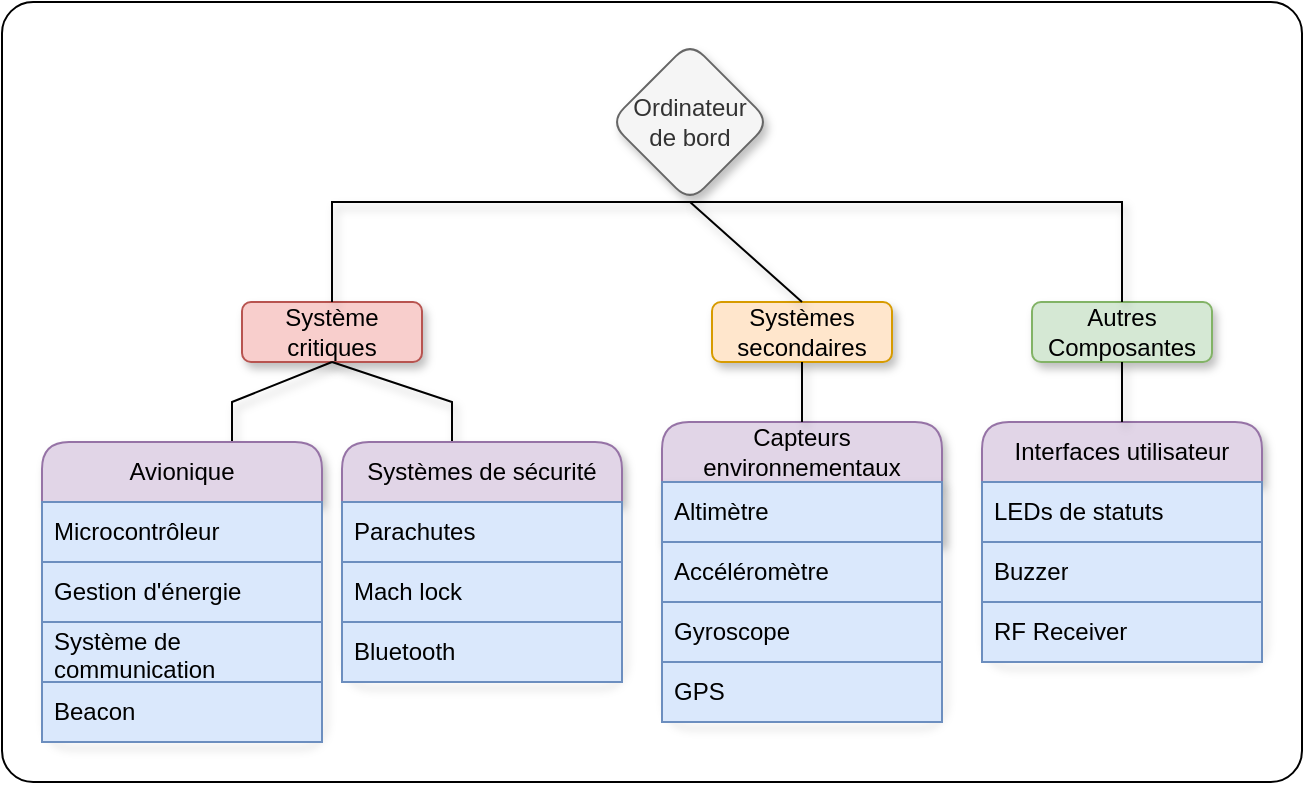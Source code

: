 <mxfile version="24.7.17">
  <diagram name="Page-1" id="BpxCAuV4BMkBoyC2klrm">
    <mxGraphModel dx="1434" dy="836" grid="1" gridSize="10" guides="1" tooltips="1" connect="1" arrows="1" fold="1" page="1" pageScale="1" pageWidth="827" pageHeight="1169" math="0" shadow="0">
      <root>
        <mxCell id="0" />
        <mxCell id="1" parent="0" />
        <mxCell id="bX0oyUUXguB37rPflxle-1" value="" style="rounded=1;whiteSpace=wrap;html=1;arcSize=4;" parent="1" vertex="1">
          <mxGeometry x="30" y="140" width="650" height="390" as="geometry" />
        </mxCell>
        <mxCell id="ch1s-Thdgy4P488IPyto-3" value="Ordinateur&lt;div&gt;de bord&lt;/div&gt;" style="rhombus;whiteSpace=wrap;html=1;fillColor=#f5f5f5;strokeColor=#666666;rounded=1;shadow=1;fontColor=#333333;" parent="1" vertex="1">
          <mxGeometry x="334" y="160" width="80" height="80" as="geometry" />
        </mxCell>
        <mxCell id="ch1s-Thdgy4P488IPyto-9" value="Systèmes secondaires" style="rounded=1;whiteSpace=wrap;html=1;shadow=1;fillColor=#ffe6cc;strokeColor=#d79b00;" parent="1" vertex="1">
          <mxGeometry x="385" y="290" width="90" height="30" as="geometry" />
        </mxCell>
        <mxCell id="ch1s-Thdgy4P488IPyto-10" value="Autres&lt;div&gt;Composantes&lt;/div&gt;" style="rounded=1;whiteSpace=wrap;html=1;shadow=1;fillColor=#d5e8d4;strokeColor=#82b366;" parent="1" vertex="1">
          <mxGeometry x="545" y="290" width="90" height="30" as="geometry" />
        </mxCell>
        <mxCell id="ch1s-Thdgy4P488IPyto-11" value="Système&lt;div&gt;critiques&lt;/div&gt;" style="rounded=1;whiteSpace=wrap;html=1;shadow=1;fillColor=#f8cecc;strokeColor=#b85450;" parent="1" vertex="1">
          <mxGeometry x="150" y="290" width="90" height="30" as="geometry" />
        </mxCell>
        <mxCell id="ch1s-Thdgy4P488IPyto-12" value="" style="endArrow=none;html=1;rounded=0;exitX=0.5;exitY=0;exitDx=0;exitDy=0;entryX=0.5;entryY=1;entryDx=0;entryDy=0;shadow=1;flowAnimation=0;" parent="1" source="ch1s-Thdgy4P488IPyto-11" target="ch1s-Thdgy4P488IPyto-3" edge="1">
          <mxGeometry width="50" height="50" relative="1" as="geometry">
            <mxPoint x="200" y="240" as="sourcePoint" />
            <mxPoint x="320" y="240" as="targetPoint" />
            <Array as="points">
              <mxPoint x="195" y="240" />
            </Array>
          </mxGeometry>
        </mxCell>
        <mxCell id="ch1s-Thdgy4P488IPyto-13" value="" style="endArrow=none;html=1;rounded=0;exitX=0.5;exitY=0;exitDx=0;exitDy=0;entryX=0.5;entryY=1;entryDx=0;entryDy=0;shadow=1;" parent="1" source="ch1s-Thdgy4P488IPyto-10" target="ch1s-Thdgy4P488IPyto-3" edge="1">
          <mxGeometry width="50" height="50" relative="1" as="geometry">
            <mxPoint x="205" y="300" as="sourcePoint" />
            <mxPoint x="330" y="250" as="targetPoint" />
            <Array as="points">
              <mxPoint x="590" y="240" />
            </Array>
          </mxGeometry>
        </mxCell>
        <mxCell id="ch1s-Thdgy4P488IPyto-14" value="" style="endArrow=none;html=1;rounded=0;exitX=0.5;exitY=0;exitDx=0;exitDy=0;entryX=0.5;entryY=1;entryDx=0;entryDy=0;shadow=1;" parent="1" source="ch1s-Thdgy4P488IPyto-9" target="ch1s-Thdgy4P488IPyto-3" edge="1">
          <mxGeometry width="50" height="50" relative="1" as="geometry">
            <mxPoint x="260" y="320" as="sourcePoint" />
            <mxPoint x="320" y="240" as="targetPoint" />
          </mxGeometry>
        </mxCell>
        <mxCell id="ch1s-Thdgy4P488IPyto-18" value="" style="endArrow=none;html=1;rounded=0;entryX=0.5;entryY=1;entryDx=0;entryDy=0;exitX=0.5;exitY=0;exitDx=0;exitDy=0;shadow=1;" parent="1" target="ch1s-Thdgy4P488IPyto-11" edge="1">
          <mxGeometry width="50" height="50" relative="1" as="geometry">
            <mxPoint x="145" y="360" as="sourcePoint" />
            <mxPoint x="170" y="460" as="targetPoint" />
            <Array as="points">
              <mxPoint x="145" y="340" />
            </Array>
          </mxGeometry>
        </mxCell>
        <mxCell id="ch1s-Thdgy4P488IPyto-19" value="" style="endArrow=none;html=1;rounded=0;exitX=0.5;exitY=1;exitDx=0;exitDy=0;entryX=0.5;entryY=0;entryDx=0;entryDy=0;shadow=1;" parent="1" source="ch1s-Thdgy4P488IPyto-11" edge="1">
          <mxGeometry width="50" height="50" relative="1" as="geometry">
            <mxPoint x="290" y="320" as="sourcePoint" />
            <mxPoint x="255" y="360" as="targetPoint" />
            <Array as="points">
              <mxPoint x="255" y="340" />
            </Array>
          </mxGeometry>
        </mxCell>
        <mxCell id="ch1s-Thdgy4P488IPyto-20" value="Avionique" style="swimlane;fontStyle=0;childLayout=stackLayout;horizontal=1;startSize=30;horizontalStack=0;resizeParent=1;resizeParentMax=0;resizeLast=0;collapsible=1;marginBottom=0;whiteSpace=wrap;html=1;rounded=1;shadow=1;fillColor=#e1d5e7;strokeColor=#9673a6;" parent="1" vertex="1">
          <mxGeometry x="50" y="360" width="140" height="150" as="geometry" />
        </mxCell>
        <mxCell id="ch1s-Thdgy4P488IPyto-21" value="Microcontrôleur" style="text;strokeColor=#6c8ebf;fillColor=#dae8fc;align=left;verticalAlign=middle;spacingLeft=4;spacingRight=4;overflow=hidden;points=[[0,0.5],[1,0.5]];portConstraint=eastwest;rotatable=0;whiteSpace=wrap;html=1;" parent="ch1s-Thdgy4P488IPyto-20" vertex="1">
          <mxGeometry y="30" width="140" height="30" as="geometry" />
        </mxCell>
        <mxCell id="ch1s-Thdgy4P488IPyto-22" value="Gestion d&#39;énergie" style="text;strokeColor=#6c8ebf;fillColor=#dae8fc;align=left;verticalAlign=middle;spacingLeft=4;spacingRight=4;overflow=hidden;points=[[0,0.5],[1,0.5]];portConstraint=eastwest;rotatable=0;whiteSpace=wrap;html=1;" parent="ch1s-Thdgy4P488IPyto-20" vertex="1">
          <mxGeometry y="60" width="140" height="30" as="geometry" />
        </mxCell>
        <mxCell id="ch1s-Thdgy4P488IPyto-23" value="Système de communication" style="text;strokeColor=#6c8ebf;fillColor=#dae8fc;align=left;verticalAlign=middle;spacingLeft=4;spacingRight=4;overflow=hidden;points=[[0,0.5],[1,0.5]];portConstraint=eastwest;rotatable=0;whiteSpace=wrap;html=1;" parent="ch1s-Thdgy4P488IPyto-20" vertex="1">
          <mxGeometry y="90" width="140" height="30" as="geometry" />
        </mxCell>
        <mxCell id="bX0oyUUXguB37rPflxle-2" value="Beacon" style="text;strokeColor=#6c8ebf;fillColor=#dae8fc;align=left;verticalAlign=middle;spacingLeft=4;spacingRight=4;overflow=hidden;points=[[0,0.5],[1,0.5]];portConstraint=eastwest;rotatable=0;whiteSpace=wrap;html=1;" parent="ch1s-Thdgy4P488IPyto-20" vertex="1">
          <mxGeometry y="120" width="140" height="30" as="geometry" />
        </mxCell>
        <mxCell id="ch1s-Thdgy4P488IPyto-24" value="Systèmes de sécurité" style="swimlane;fontStyle=0;childLayout=stackLayout;horizontal=1;startSize=30;horizontalStack=0;resizeParent=1;resizeParentMax=0;resizeLast=0;collapsible=1;marginBottom=0;whiteSpace=wrap;html=1;rounded=1;shadow=1;fillColor=#e1d5e7;strokeColor=#9673a6;" parent="1" vertex="1">
          <mxGeometry x="200" y="360" width="140" height="120" as="geometry" />
        </mxCell>
        <mxCell id="ch1s-Thdgy4P488IPyto-25" value="Parachutes" style="text;strokeColor=#6c8ebf;fillColor=#dae8fc;align=left;verticalAlign=middle;spacingLeft=4;spacingRight=4;overflow=hidden;points=[[0,0.5],[1,0.5]];portConstraint=eastwest;rotatable=0;whiteSpace=wrap;html=1;" parent="ch1s-Thdgy4P488IPyto-24" vertex="1">
          <mxGeometry y="30" width="140" height="30" as="geometry" />
        </mxCell>
        <mxCell id="ch1s-Thdgy4P488IPyto-26" value="Mach lock" style="text;strokeColor=#6c8ebf;fillColor=#dae8fc;align=left;verticalAlign=middle;spacingLeft=4;spacingRight=4;overflow=hidden;points=[[0,0.5],[1,0.5]];portConstraint=eastwest;rotatable=0;whiteSpace=wrap;html=1;" parent="ch1s-Thdgy4P488IPyto-24" vertex="1">
          <mxGeometry y="60" width="140" height="30" as="geometry" />
        </mxCell>
        <mxCell id="iEFZOooyH5ASe8h-2eJ0-1" value="Bluetooth" style="text;strokeColor=#6c8ebf;fillColor=#dae8fc;align=left;verticalAlign=middle;spacingLeft=4;spacingRight=4;overflow=hidden;points=[[0,0.5],[1,0.5]];portConstraint=eastwest;rotatable=0;whiteSpace=wrap;html=1;" parent="ch1s-Thdgy4P488IPyto-24" vertex="1">
          <mxGeometry y="90" width="140" height="30" as="geometry" />
        </mxCell>
        <mxCell id="ch1s-Thdgy4P488IPyto-28" value="Capteurs environnementaux" style="swimlane;fontStyle=0;childLayout=stackLayout;horizontal=1;startSize=30;horizontalStack=0;resizeParent=1;resizeParentMax=0;resizeLast=0;collapsible=1;marginBottom=0;whiteSpace=wrap;html=1;rounded=1;shadow=1;fillColor=#e1d5e7;strokeColor=#9673a6;" parent="1" vertex="1">
          <mxGeometry x="360" y="350" width="140" height="150" as="geometry">
            <mxRectangle x="360" y="350" width="190" height="30" as="alternateBounds" />
          </mxGeometry>
        </mxCell>
        <mxCell id="ch1s-Thdgy4P488IPyto-29" value="Altimètre" style="text;strokeColor=#6c8ebf;fillColor=#dae8fc;align=left;verticalAlign=middle;spacingLeft=4;spacingRight=4;overflow=hidden;points=[[0,0.5],[1,0.5]];portConstraint=eastwest;rotatable=0;whiteSpace=wrap;html=1;shadow=1;" parent="ch1s-Thdgy4P488IPyto-28" vertex="1">
          <mxGeometry y="30" width="140" height="30" as="geometry" />
        </mxCell>
        <mxCell id="ch1s-Thdgy4P488IPyto-30" value="Accéléromètre" style="text;strokeColor=#6c8ebf;fillColor=#dae8fc;align=left;verticalAlign=middle;spacingLeft=4;spacingRight=4;overflow=hidden;points=[[0,0.5],[1,0.5]];portConstraint=eastwest;rotatable=0;whiteSpace=wrap;html=1;" parent="ch1s-Thdgy4P488IPyto-28" vertex="1">
          <mxGeometry y="60" width="140" height="30" as="geometry" />
        </mxCell>
        <mxCell id="ch1s-Thdgy4P488IPyto-31" value="Gyroscope" style="text;strokeColor=#6c8ebf;fillColor=#dae8fc;align=left;verticalAlign=middle;spacingLeft=4;spacingRight=4;overflow=hidden;points=[[0,0.5],[1,0.5]];portConstraint=eastwest;rotatable=0;whiteSpace=wrap;html=1;" parent="ch1s-Thdgy4P488IPyto-28" vertex="1">
          <mxGeometry y="90" width="140" height="30" as="geometry" />
        </mxCell>
        <mxCell id="ch1s-Thdgy4P488IPyto-42" value="GPS" style="text;strokeColor=#6c8ebf;fillColor=#dae8fc;align=left;verticalAlign=middle;spacingLeft=4;spacingRight=4;overflow=hidden;points=[[0,0.5],[1,0.5]];portConstraint=eastwest;rotatable=0;whiteSpace=wrap;html=1;" parent="ch1s-Thdgy4P488IPyto-28" vertex="1">
          <mxGeometry y="120" width="140" height="30" as="geometry" />
        </mxCell>
        <mxCell id="ch1s-Thdgy4P488IPyto-32" value="Interfaces utilisateur" style="swimlane;fontStyle=0;childLayout=stackLayout;horizontal=1;startSize=30;horizontalStack=0;resizeParent=1;resizeParentMax=0;resizeLast=0;collapsible=1;marginBottom=0;whiteSpace=wrap;html=1;rounded=1;shadow=1;fillColor=#e1d5e7;strokeColor=#9673a6;" parent="1" vertex="1">
          <mxGeometry x="520" y="350" width="140" height="120" as="geometry" />
        </mxCell>
        <mxCell id="ch1s-Thdgy4P488IPyto-33" value="LEDs de statuts" style="text;strokeColor=#6c8ebf;fillColor=#dae8fc;align=left;verticalAlign=middle;spacingLeft=4;spacingRight=4;overflow=hidden;points=[[0,0.5],[1,0.5]];portConstraint=eastwest;rotatable=0;whiteSpace=wrap;html=1;" parent="ch1s-Thdgy4P488IPyto-32" vertex="1">
          <mxGeometry y="30" width="140" height="30" as="geometry" />
        </mxCell>
        <mxCell id="ch1s-Thdgy4P488IPyto-34" value="Buzzer" style="text;strokeColor=#6c8ebf;fillColor=#dae8fc;align=left;verticalAlign=middle;spacingLeft=4;spacingRight=4;overflow=hidden;points=[[0,0.5],[1,0.5]];portConstraint=eastwest;rotatable=0;whiteSpace=wrap;html=1;" parent="ch1s-Thdgy4P488IPyto-32" vertex="1">
          <mxGeometry y="60" width="140" height="30" as="geometry" />
        </mxCell>
        <mxCell id="gBLTfFjIc1OlSsH2bNNT-1" value="RF Receiver" style="text;strokeColor=#6c8ebf;fillColor=#dae8fc;align=left;verticalAlign=middle;spacingLeft=4;spacingRight=4;overflow=hidden;points=[[0,0.5],[1,0.5]];portConstraint=eastwest;rotatable=0;whiteSpace=wrap;html=1;" parent="ch1s-Thdgy4P488IPyto-32" vertex="1">
          <mxGeometry y="90" width="140" height="30" as="geometry" />
        </mxCell>
        <mxCell id="ch1s-Thdgy4P488IPyto-38" value="" style="endArrow=none;html=1;rounded=0;exitX=0.5;exitY=1;exitDx=0;exitDy=0;entryX=0.5;entryY=0;entryDx=0;entryDy=0;shadow=1;" parent="1" source="ch1s-Thdgy4P488IPyto-9" target="ch1s-Thdgy4P488IPyto-28" edge="1">
          <mxGeometry width="50" height="50" relative="1" as="geometry">
            <mxPoint x="530" y="320" as="sourcePoint" />
            <mxPoint x="580" y="270" as="targetPoint" />
          </mxGeometry>
        </mxCell>
        <mxCell id="ch1s-Thdgy4P488IPyto-40" value="" style="endArrow=none;html=1;rounded=0;exitX=0.5;exitY=0;exitDx=0;exitDy=0;entryX=0.5;entryY=1;entryDx=0;entryDy=0;shadow=1;" parent="1" source="ch1s-Thdgy4P488IPyto-32" target="ch1s-Thdgy4P488IPyto-10" edge="1">
          <mxGeometry width="50" height="50" relative="1" as="geometry">
            <mxPoint x="530" y="320" as="sourcePoint" />
            <mxPoint x="580" y="270" as="targetPoint" />
          </mxGeometry>
        </mxCell>
      </root>
    </mxGraphModel>
  </diagram>
</mxfile>
